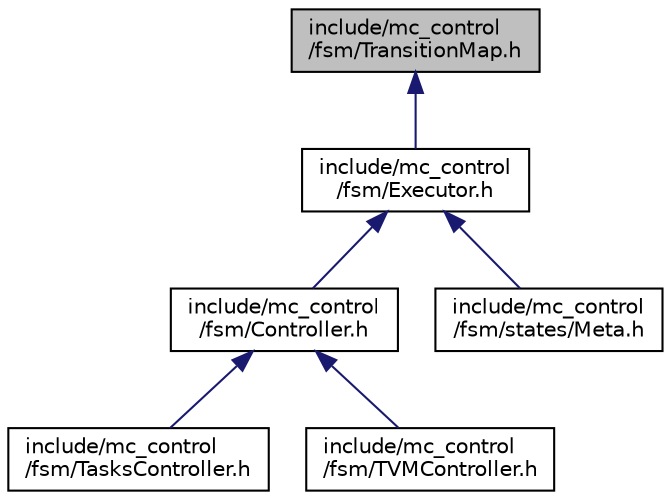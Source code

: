 digraph "include/mc_control/fsm/TransitionMap.h"
{
 // INTERACTIVE_SVG=YES
  edge [fontname="Helvetica",fontsize="10",labelfontname="Helvetica",labelfontsize="10"];
  node [fontname="Helvetica",fontsize="10",shape=record];
  Node108 [label="include/mc_control\l/fsm/TransitionMap.h",height=0.2,width=0.4,color="black", fillcolor="grey75", style="filled", fontcolor="black"];
  Node108 -> Node109 [dir="back",color="midnightblue",fontsize="10",style="solid",fontname="Helvetica"];
  Node109 [label="include/mc_control\l/fsm/Executor.h",height=0.2,width=0.4,color="black", fillcolor="white", style="filled",URL="$Executor_8h.html"];
  Node109 -> Node110 [dir="back",color="midnightblue",fontsize="10",style="solid",fontname="Helvetica"];
  Node110 [label="include/mc_control\l/fsm/Controller.h",height=0.2,width=0.4,color="black", fillcolor="white", style="filled",URL="$Controller_8h.html"];
  Node110 -> Node111 [dir="back",color="midnightblue",fontsize="10",style="solid",fontname="Helvetica"];
  Node111 [label="include/mc_control\l/fsm/TasksController.h",height=0.2,width=0.4,color="black", fillcolor="white", style="filled",URL="$fsm_2TasksController_8h.html"];
  Node110 -> Node112 [dir="back",color="midnightblue",fontsize="10",style="solid",fontname="Helvetica"];
  Node112 [label="include/mc_control\l/fsm/TVMController.h",height=0.2,width=0.4,color="black", fillcolor="white", style="filled",URL="$fsm_2TVMController_8h.html"];
  Node109 -> Node113 [dir="back",color="midnightblue",fontsize="10",style="solid",fontname="Helvetica"];
  Node113 [label="include/mc_control\l/fsm/states/Meta.h",height=0.2,width=0.4,color="black", fillcolor="white", style="filled",URL="$Meta_8h.html"];
}
